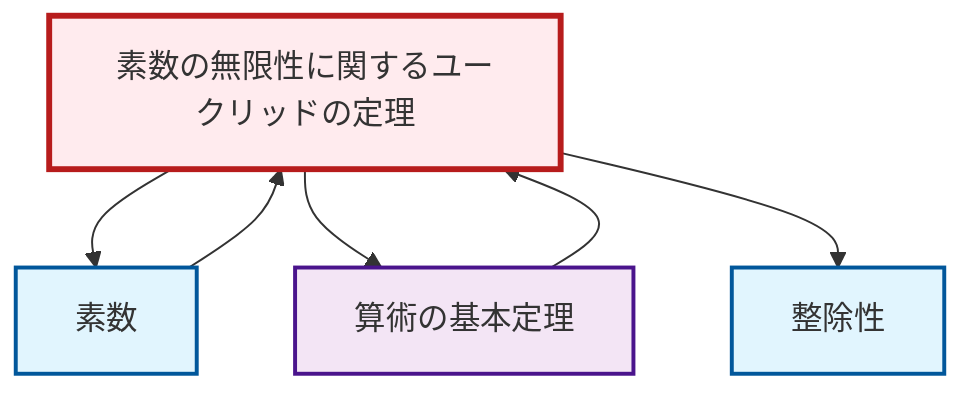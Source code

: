 graph TD
    classDef definition fill:#e1f5fe,stroke:#01579b,stroke-width:2px
    classDef theorem fill:#f3e5f5,stroke:#4a148c,stroke-width:2px
    classDef axiom fill:#fff3e0,stroke:#e65100,stroke-width:2px
    classDef example fill:#e8f5e9,stroke:#1b5e20,stroke-width:2px
    classDef current fill:#ffebee,stroke:#b71c1c,stroke-width:3px
    thm-euclid-infinitude-primes["素数の無限性に関するユークリッドの定理"]:::theorem
    thm-fundamental-arithmetic["算術の基本定理"]:::theorem
    def-prime["素数"]:::definition
    def-divisibility["整除性"]:::definition
    thm-euclid-infinitude-primes --> def-prime
    def-prime --> thm-euclid-infinitude-primes
    thm-euclid-infinitude-primes --> thm-fundamental-arithmetic
    thm-fundamental-arithmetic --> thm-euclid-infinitude-primes
    thm-euclid-infinitude-primes --> def-divisibility
    class thm-euclid-infinitude-primes current